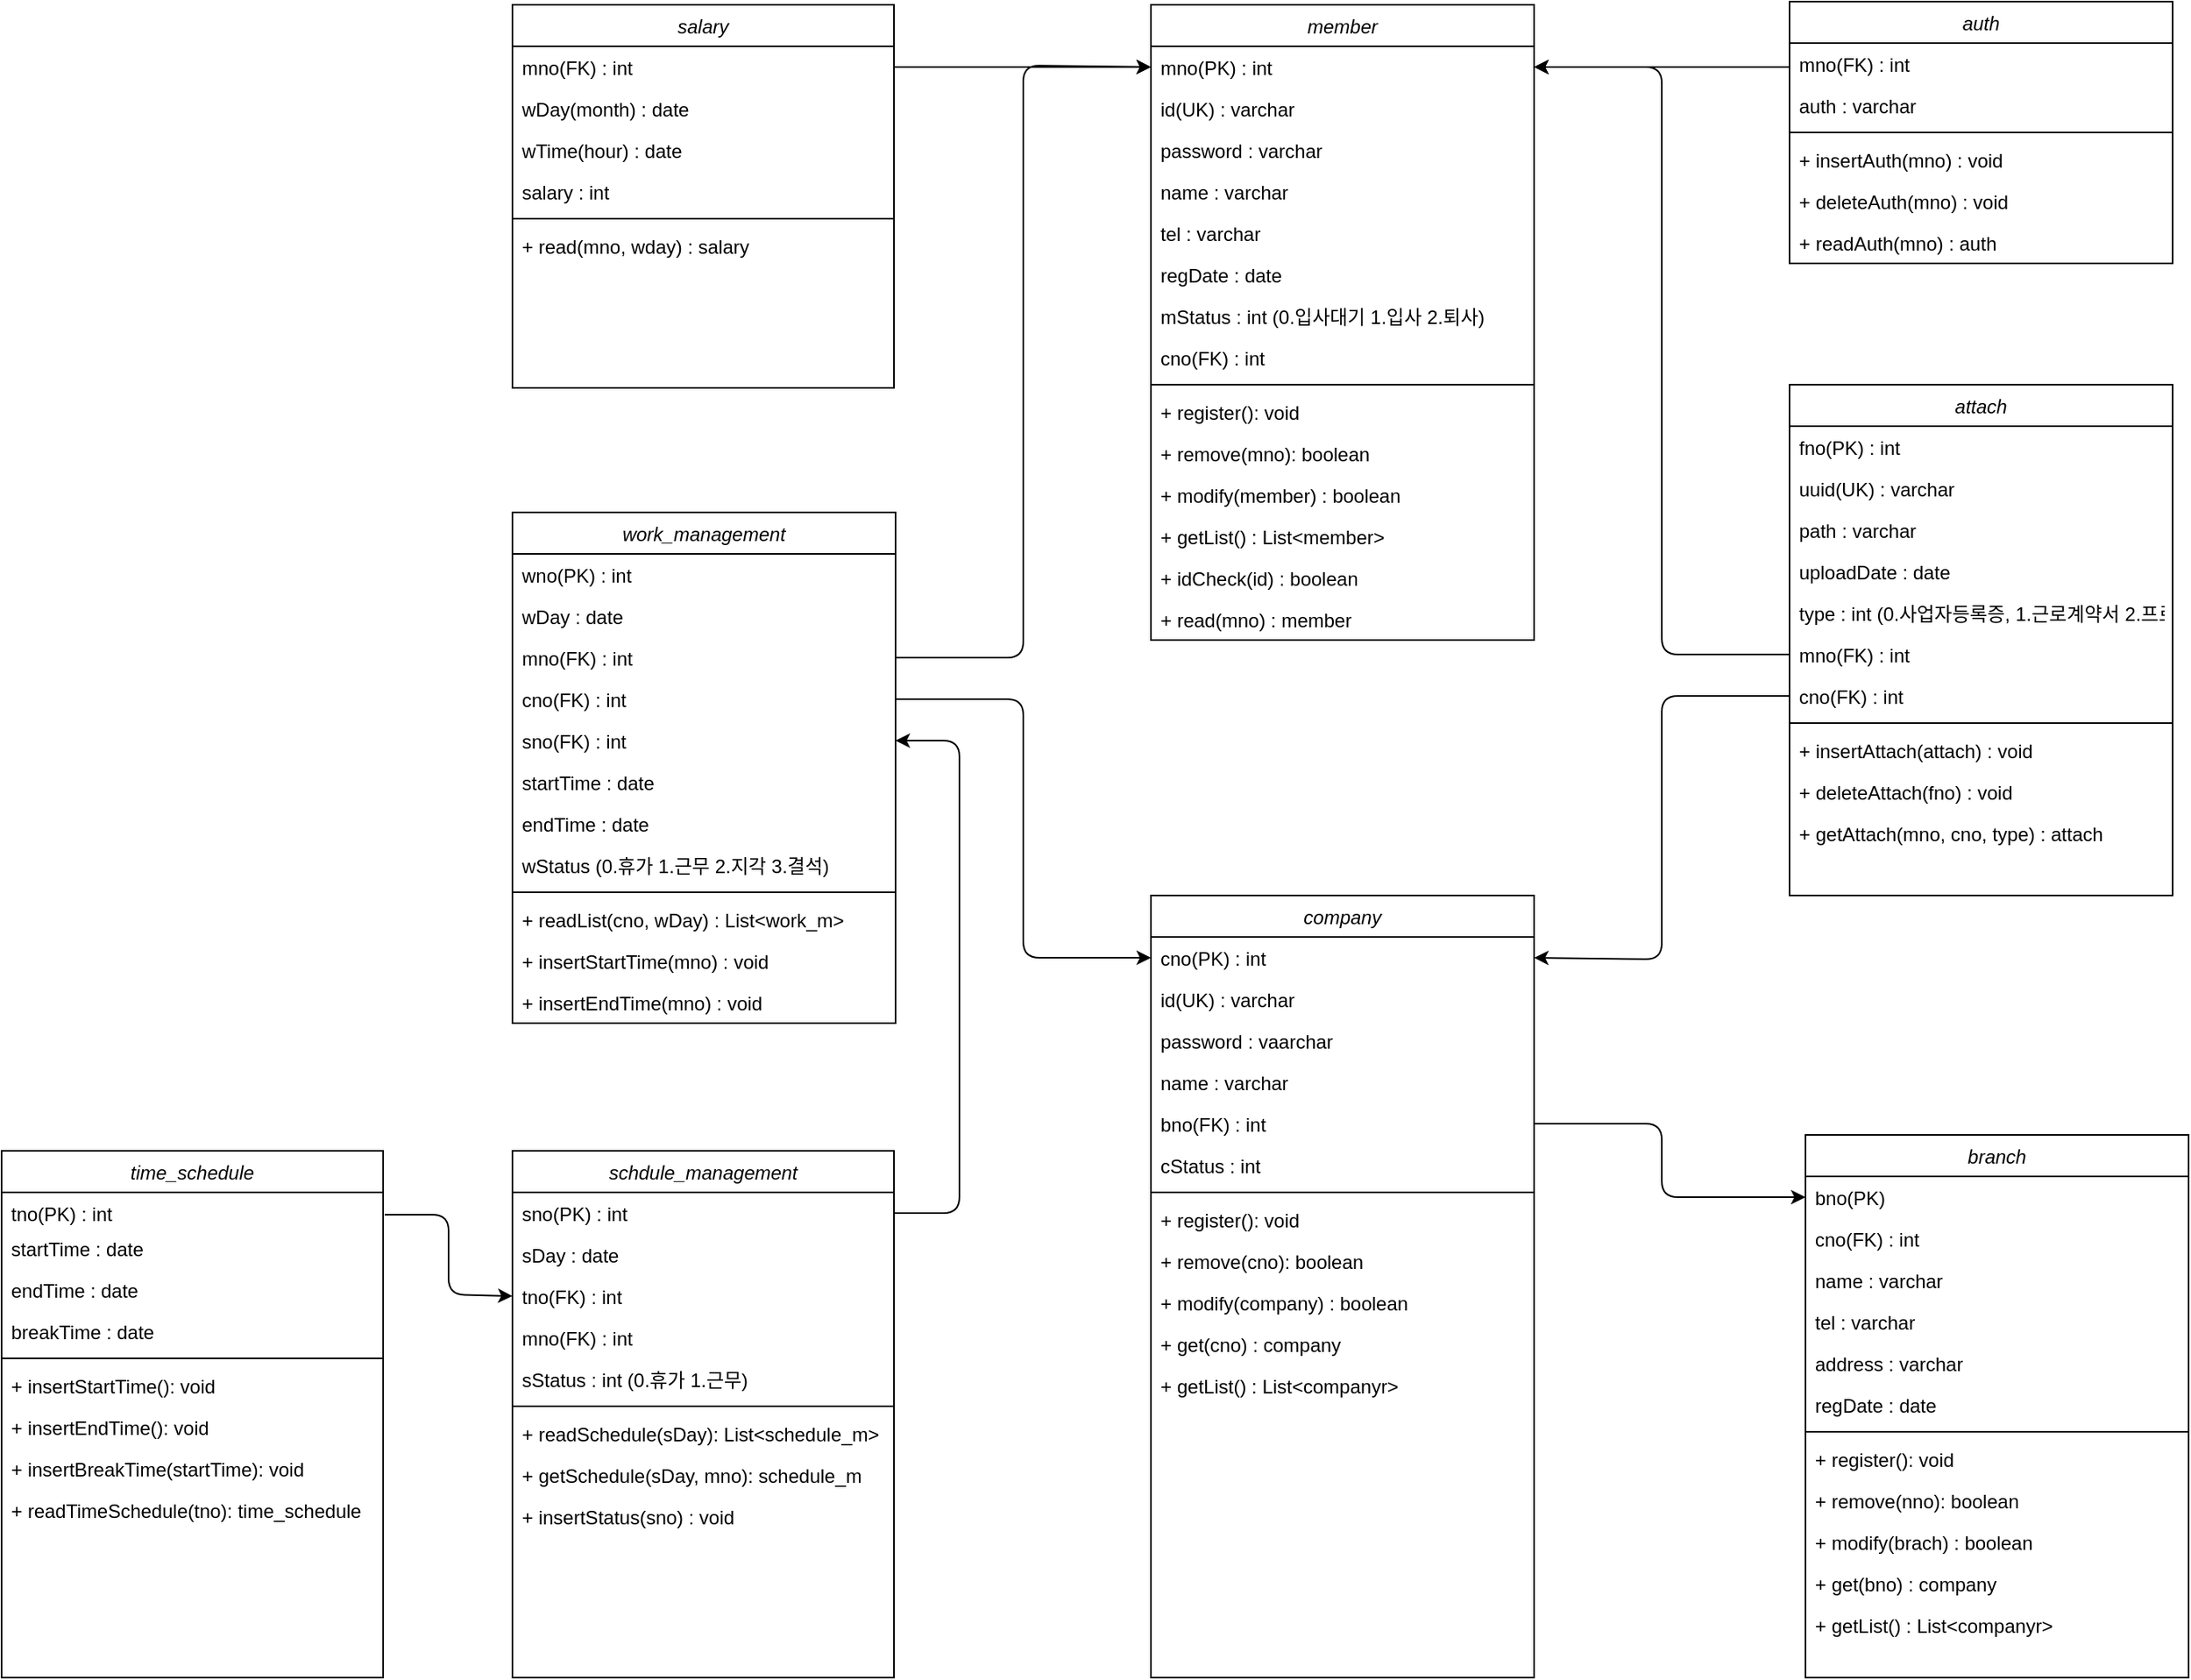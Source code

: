 <mxfile version="14.0.1" type="github">
  <diagram id="C5RBs43oDa-KdzZeNtuy" name="Page-1">
    <mxGraphModel dx="3188" dy="1286" grid="1" gridSize="10" guides="1" tooltips="1" connect="1" arrows="1" fold="1" page="1" pageScale="1" pageWidth="827" pageHeight="1169" math="0" shadow="0">
      <root>
        <mxCell id="WIyWlLk6GJQsqaUBKTNV-0" />
        <mxCell id="WIyWlLk6GJQsqaUBKTNV-1" parent="WIyWlLk6GJQsqaUBKTNV-0" />
        <mxCell id="zkfFHV4jXpPFQw0GAbJ--0" value="member" style="swimlane;fontStyle=2;align=center;verticalAlign=top;childLayout=stackLayout;horizontal=1;startSize=26;horizontalStack=0;resizeParent=1;resizeLast=0;collapsible=1;marginBottom=0;rounded=0;shadow=0;strokeWidth=1;" parent="WIyWlLk6GJQsqaUBKTNV-1" vertex="1">
          <mxGeometry x="200" y="2" width="240" height="398" as="geometry">
            <mxRectangle x="230" y="140" width="160" height="26" as="alternateBounds" />
          </mxGeometry>
        </mxCell>
        <mxCell id="zkfFHV4jXpPFQw0GAbJ--1" value="mno(PK) : int" style="text;align=left;verticalAlign=top;spacingLeft=4;spacingRight=4;overflow=hidden;rotatable=0;points=[[0,0.5],[1,0.5]];portConstraint=eastwest;" parent="zkfFHV4jXpPFQw0GAbJ--0" vertex="1">
          <mxGeometry y="26" width="240" height="26" as="geometry" />
        </mxCell>
        <mxCell id="zkfFHV4jXpPFQw0GAbJ--2" value="id(UK) : varchar" style="text;align=left;verticalAlign=top;spacingLeft=4;spacingRight=4;overflow=hidden;rotatable=0;points=[[0,0.5],[1,0.5]];portConstraint=eastwest;rounded=0;shadow=0;html=0;" parent="zkfFHV4jXpPFQw0GAbJ--0" vertex="1">
          <mxGeometry y="52" width="240" height="26" as="geometry" />
        </mxCell>
        <mxCell id="zkfFHV4jXpPFQw0GAbJ--3" value="password : varchar" style="text;align=left;verticalAlign=top;spacingLeft=4;spacingRight=4;overflow=hidden;rotatable=0;points=[[0,0.5],[1,0.5]];portConstraint=eastwest;rounded=0;shadow=0;html=0;" parent="zkfFHV4jXpPFQw0GAbJ--0" vertex="1">
          <mxGeometry y="78" width="240" height="26" as="geometry" />
        </mxCell>
        <mxCell id="G1WPcgpHf6JRZ7Yt-Vm_-9" value="name : varchar" style="text;align=left;verticalAlign=top;spacingLeft=4;spacingRight=4;overflow=hidden;rotatable=0;points=[[0,0.5],[1,0.5]];portConstraint=eastwest;rounded=0;shadow=0;html=0;" parent="zkfFHV4jXpPFQw0GAbJ--0" vertex="1">
          <mxGeometry y="104" width="240" height="26" as="geometry" />
        </mxCell>
        <mxCell id="G1WPcgpHf6JRZ7Yt-Vm_-3" value="tel : varchar" style="text;align=left;verticalAlign=top;spacingLeft=4;spacingRight=4;overflow=hidden;rotatable=0;points=[[0,0.5],[1,0.5]];portConstraint=eastwest;rounded=0;shadow=0;html=0;" parent="zkfFHV4jXpPFQw0GAbJ--0" vertex="1">
          <mxGeometry y="130" width="240" height="26" as="geometry" />
        </mxCell>
        <mxCell id="G1WPcgpHf6JRZ7Yt-Vm_-4" value="regDate : date" style="text;align=left;verticalAlign=top;spacingLeft=4;spacingRight=4;overflow=hidden;rotatable=0;points=[[0,0.5],[1,0.5]];portConstraint=eastwest;rounded=0;shadow=0;html=0;" parent="zkfFHV4jXpPFQw0GAbJ--0" vertex="1">
          <mxGeometry y="156" width="240" height="26" as="geometry" />
        </mxCell>
        <mxCell id="G1WPcgpHf6JRZ7Yt-Vm_-12" value="mStatus : int (0.입사대기 1.입사 2.퇴사)" style="text;align=left;verticalAlign=top;spacingLeft=4;spacingRight=4;overflow=hidden;rotatable=0;points=[[0,0.5],[1,0.5]];portConstraint=eastwest;rounded=0;shadow=0;html=0;" parent="zkfFHV4jXpPFQw0GAbJ--0" vertex="1">
          <mxGeometry y="182" width="240" height="26" as="geometry" />
        </mxCell>
        <mxCell id="G1WPcgpHf6JRZ7Yt-Vm_-89" value="cno(FK) : int" style="text;align=left;verticalAlign=top;spacingLeft=4;spacingRight=4;overflow=hidden;rotatable=0;points=[[0,0.5],[1,0.5]];portConstraint=eastwest;rounded=0;shadow=0;html=0;" parent="zkfFHV4jXpPFQw0GAbJ--0" vertex="1">
          <mxGeometry y="208" width="240" height="26" as="geometry" />
        </mxCell>
        <mxCell id="G1WPcgpHf6JRZ7Yt-Vm_-146" value="" style="line;strokeWidth=1;fillColor=none;align=left;verticalAlign=middle;spacingTop=-1;spacingLeft=3;spacingRight=3;rotatable=0;labelPosition=right;points=[];portConstraint=eastwest;" parent="zkfFHV4jXpPFQw0GAbJ--0" vertex="1">
          <mxGeometry y="234" width="240" height="8" as="geometry" />
        </mxCell>
        <mxCell id="G1WPcgpHf6JRZ7Yt-Vm_-147" value="+ register(): void" style="text;strokeColor=none;fillColor=none;align=left;verticalAlign=top;spacingLeft=4;spacingRight=4;overflow=hidden;rotatable=0;points=[[0,0.5],[1,0.5]];portConstraint=eastwest;" parent="zkfFHV4jXpPFQw0GAbJ--0" vertex="1">
          <mxGeometry y="242" width="240" height="26" as="geometry" />
        </mxCell>
        <mxCell id="G1WPcgpHf6JRZ7Yt-Vm_-148" value="+ remove(mno): boolean" style="text;strokeColor=none;fillColor=none;align=left;verticalAlign=top;spacingLeft=4;spacingRight=4;overflow=hidden;rotatable=0;points=[[0,0.5],[1,0.5]];portConstraint=eastwest;" parent="zkfFHV4jXpPFQw0GAbJ--0" vertex="1">
          <mxGeometry y="268" width="240" height="26" as="geometry" />
        </mxCell>
        <mxCell id="G1WPcgpHf6JRZ7Yt-Vm_-149" value="+ modify(member) : boolean" style="text;strokeColor=none;fillColor=none;align=left;verticalAlign=top;spacingLeft=4;spacingRight=4;overflow=hidden;rotatable=0;points=[[0,0.5],[1,0.5]];portConstraint=eastwest;" parent="zkfFHV4jXpPFQw0GAbJ--0" vertex="1">
          <mxGeometry y="294" width="240" height="26" as="geometry" />
        </mxCell>
        <mxCell id="G1WPcgpHf6JRZ7Yt-Vm_-151" value="+ getList() : List&lt;member&gt;" style="text;strokeColor=none;fillColor=none;align=left;verticalAlign=top;spacingLeft=4;spacingRight=4;overflow=hidden;rotatable=0;points=[[0,0.5],[1,0.5]];portConstraint=eastwest;" parent="zkfFHV4jXpPFQw0GAbJ--0" vertex="1">
          <mxGeometry y="320" width="240" height="26" as="geometry" />
        </mxCell>
        <mxCell id="G1WPcgpHf6JRZ7Yt-Vm_-152" value="+ idCheck(id) : boolean" style="text;strokeColor=none;fillColor=none;align=left;verticalAlign=top;spacingLeft=4;spacingRight=4;overflow=hidden;rotatable=0;points=[[0,0.5],[1,0.5]];portConstraint=eastwest;" parent="zkfFHV4jXpPFQw0GAbJ--0" vertex="1">
          <mxGeometry y="346" width="240" height="26" as="geometry" />
        </mxCell>
        <mxCell id="G1WPcgpHf6JRZ7Yt-Vm_-153" value="+ read(mno) : member" style="text;strokeColor=none;fillColor=none;align=left;verticalAlign=top;spacingLeft=4;spacingRight=4;overflow=hidden;rotatable=0;points=[[0,0.5],[1,0.5]];portConstraint=eastwest;" parent="zkfFHV4jXpPFQw0GAbJ--0" vertex="1">
          <mxGeometry y="372" width="240" height="26" as="geometry" />
        </mxCell>
        <mxCell id="G1WPcgpHf6JRZ7Yt-Vm_-15" value="auth" style="swimlane;fontStyle=2;align=center;verticalAlign=top;childLayout=stackLayout;horizontal=1;startSize=26;horizontalStack=0;resizeParent=1;resizeLast=0;collapsible=1;marginBottom=0;rounded=0;shadow=0;strokeWidth=1;" parent="WIyWlLk6GJQsqaUBKTNV-1" vertex="1">
          <mxGeometry x="600" width="240" height="164" as="geometry">
            <mxRectangle x="230" y="140" width="160" height="26" as="alternateBounds" />
          </mxGeometry>
        </mxCell>
        <mxCell id="G1WPcgpHf6JRZ7Yt-Vm_-16" value="mno(FK) : int" style="text;align=left;verticalAlign=top;spacingLeft=4;spacingRight=4;overflow=hidden;rotatable=0;points=[[0,0.5],[1,0.5]];portConstraint=eastwest;" parent="G1WPcgpHf6JRZ7Yt-Vm_-15" vertex="1">
          <mxGeometry y="26" width="240" height="26" as="geometry" />
        </mxCell>
        <mxCell id="G1WPcgpHf6JRZ7Yt-Vm_-17" value="auth : varchar" style="text;align=left;verticalAlign=top;spacingLeft=4;spacingRight=4;overflow=hidden;rotatable=0;points=[[0,0.5],[1,0.5]];portConstraint=eastwest;rounded=0;shadow=0;html=0;" parent="G1WPcgpHf6JRZ7Yt-Vm_-15" vertex="1">
          <mxGeometry y="52" width="240" height="26" as="geometry" />
        </mxCell>
        <mxCell id="G1WPcgpHf6JRZ7Yt-Vm_-156" value="" style="line;strokeWidth=1;fillColor=none;align=left;verticalAlign=middle;spacingTop=-1;spacingLeft=3;spacingRight=3;rotatable=0;labelPosition=right;points=[];portConstraint=eastwest;" parent="G1WPcgpHf6JRZ7Yt-Vm_-15" vertex="1">
          <mxGeometry y="78" width="240" height="8" as="geometry" />
        </mxCell>
        <mxCell id="G1WPcgpHf6JRZ7Yt-Vm_-157" value="+ insertAuth(mno) : void" style="text;strokeColor=none;fillColor=none;align=left;verticalAlign=top;spacingLeft=4;spacingRight=4;overflow=hidden;rotatable=0;points=[[0,0.5],[1,0.5]];portConstraint=eastwest;" parent="G1WPcgpHf6JRZ7Yt-Vm_-15" vertex="1">
          <mxGeometry y="86" width="240" height="26" as="geometry" />
        </mxCell>
        <mxCell id="G1WPcgpHf6JRZ7Yt-Vm_-158" value="+ deleteAuth(mno) : void" style="text;strokeColor=none;fillColor=none;align=left;verticalAlign=top;spacingLeft=4;spacingRight=4;overflow=hidden;rotatable=0;points=[[0,0.5],[1,0.5]];portConstraint=eastwest;" parent="G1WPcgpHf6JRZ7Yt-Vm_-15" vertex="1">
          <mxGeometry y="112" width="240" height="26" as="geometry" />
        </mxCell>
        <mxCell id="G1WPcgpHf6JRZ7Yt-Vm_-161" value="+ readAuth(mno) : auth" style="text;strokeColor=none;fillColor=none;align=left;verticalAlign=top;spacingLeft=4;spacingRight=4;overflow=hidden;rotatable=0;points=[[0,0.5],[1,0.5]];portConstraint=eastwest;" parent="G1WPcgpHf6JRZ7Yt-Vm_-15" vertex="1">
          <mxGeometry y="138" width="240" height="26" as="geometry" />
        </mxCell>
        <mxCell id="G1WPcgpHf6JRZ7Yt-Vm_-24" value="attach" style="swimlane;fontStyle=2;align=center;verticalAlign=top;childLayout=stackLayout;horizontal=1;startSize=26;horizontalStack=0;resizeParent=1;resizeLast=0;collapsible=1;marginBottom=0;rounded=0;shadow=0;strokeWidth=1;" parent="WIyWlLk6GJQsqaUBKTNV-1" vertex="1">
          <mxGeometry x="600" y="240" width="240" height="320" as="geometry">
            <mxRectangle x="600" y="120" width="160" height="26" as="alternateBounds" />
          </mxGeometry>
        </mxCell>
        <mxCell id="G1WPcgpHf6JRZ7Yt-Vm_-25" value="fno(PK) : int" style="text;align=left;verticalAlign=top;spacingLeft=4;spacingRight=4;overflow=hidden;rotatable=0;points=[[0,0.5],[1,0.5]];portConstraint=eastwest;" parent="G1WPcgpHf6JRZ7Yt-Vm_-24" vertex="1">
          <mxGeometry y="26" width="240" height="26" as="geometry" />
        </mxCell>
        <mxCell id="G1WPcgpHf6JRZ7Yt-Vm_-26" value="uuid(UK) : varchar" style="text;align=left;verticalAlign=top;spacingLeft=4;spacingRight=4;overflow=hidden;rotatable=0;points=[[0,0.5],[1,0.5]];portConstraint=eastwest;rounded=0;shadow=0;html=0;" parent="G1WPcgpHf6JRZ7Yt-Vm_-24" vertex="1">
          <mxGeometry y="52" width="240" height="26" as="geometry" />
        </mxCell>
        <mxCell id="G1WPcgpHf6JRZ7Yt-Vm_-27" value="path : varchar" style="text;align=left;verticalAlign=top;spacingLeft=4;spacingRight=4;overflow=hidden;rotatable=0;points=[[0,0.5],[1,0.5]];portConstraint=eastwest;rounded=0;shadow=0;html=0;" parent="G1WPcgpHf6JRZ7Yt-Vm_-24" vertex="1">
          <mxGeometry y="78" width="240" height="26" as="geometry" />
        </mxCell>
        <mxCell id="G1WPcgpHf6JRZ7Yt-Vm_-28" value="uploadDate : date" style="text;align=left;verticalAlign=top;spacingLeft=4;spacingRight=4;overflow=hidden;rotatable=0;points=[[0,0.5],[1,0.5]];portConstraint=eastwest;rounded=0;shadow=0;html=0;" parent="G1WPcgpHf6JRZ7Yt-Vm_-24" vertex="1">
          <mxGeometry y="104" width="240" height="26" as="geometry" />
        </mxCell>
        <mxCell id="G1WPcgpHf6JRZ7Yt-Vm_-79" value="type : int (0.사업자등록증, 1.근로계약서 2.프로필사진)" style="text;align=left;verticalAlign=top;spacingLeft=4;spacingRight=4;overflow=hidden;rotatable=0;points=[[0,0.5],[1,0.5]];portConstraint=eastwest;rounded=0;shadow=0;html=0;" parent="G1WPcgpHf6JRZ7Yt-Vm_-24" vertex="1">
          <mxGeometry y="130" width="240" height="26" as="geometry" />
        </mxCell>
        <mxCell id="G1WPcgpHf6JRZ7Yt-Vm_-29" value="mno(FK) : int" style="text;align=left;verticalAlign=top;spacingLeft=4;spacingRight=4;overflow=hidden;rotatable=0;points=[[0,0.5],[1,0.5]];portConstraint=eastwest;rounded=0;shadow=0;html=0;" parent="G1WPcgpHf6JRZ7Yt-Vm_-24" vertex="1">
          <mxGeometry y="156" width="240" height="26" as="geometry" />
        </mxCell>
        <mxCell id="G1WPcgpHf6JRZ7Yt-Vm_-106" value="cno(FK) : int" style="text;align=left;verticalAlign=top;spacingLeft=4;spacingRight=4;overflow=hidden;rotatable=0;points=[[0,0.5],[1,0.5]];portConstraint=eastwest;rounded=0;shadow=0;html=0;" parent="G1WPcgpHf6JRZ7Yt-Vm_-24" vertex="1">
          <mxGeometry y="182" width="240" height="26" as="geometry" />
        </mxCell>
        <mxCell id="G1WPcgpHf6JRZ7Yt-Vm_-163" value="" style="line;strokeWidth=1;fillColor=none;align=left;verticalAlign=middle;spacingTop=-1;spacingLeft=3;spacingRight=3;rotatable=0;labelPosition=right;points=[];portConstraint=eastwest;" parent="G1WPcgpHf6JRZ7Yt-Vm_-24" vertex="1">
          <mxGeometry y="208" width="240" height="8" as="geometry" />
        </mxCell>
        <mxCell id="G1WPcgpHf6JRZ7Yt-Vm_-165" value="+ insertAttach(attach) : void" style="text;strokeColor=none;fillColor=none;align=left;verticalAlign=top;spacingLeft=4;spacingRight=4;overflow=hidden;rotatable=0;points=[[0,0.5],[1,0.5]];portConstraint=eastwest;" parent="G1WPcgpHf6JRZ7Yt-Vm_-24" vertex="1">
          <mxGeometry y="216" width="240" height="26" as="geometry" />
        </mxCell>
        <mxCell id="G1WPcgpHf6JRZ7Yt-Vm_-166" value="+ deleteAttach(fno) : void" style="text;strokeColor=none;fillColor=none;align=left;verticalAlign=top;spacingLeft=4;spacingRight=4;overflow=hidden;rotatable=0;points=[[0,0.5],[1,0.5]];portConstraint=eastwest;" parent="G1WPcgpHf6JRZ7Yt-Vm_-24" vertex="1">
          <mxGeometry y="242" width="240" height="26" as="geometry" />
        </mxCell>
        <mxCell id="G1WPcgpHf6JRZ7Yt-Vm_-167" value="+ getAttach(mno, cno, type) : attach&#xa;" style="text;strokeColor=none;fillColor=none;align=left;verticalAlign=top;spacingLeft=4;spacingRight=4;overflow=hidden;rotatable=0;points=[[0,0.5],[1,0.5]];portConstraint=eastwest;" parent="G1WPcgpHf6JRZ7Yt-Vm_-24" vertex="1">
          <mxGeometry y="268" width="240" height="26" as="geometry" />
        </mxCell>
        <mxCell id="G1WPcgpHf6JRZ7Yt-Vm_-32" value="work_management" style="swimlane;fontStyle=2;align=center;verticalAlign=top;childLayout=stackLayout;horizontal=1;startSize=26;horizontalStack=0;resizeParent=1;resizeLast=0;collapsible=1;marginBottom=0;rounded=0;shadow=0;strokeWidth=1;" parent="WIyWlLk6GJQsqaUBKTNV-1" vertex="1">
          <mxGeometry x="-200" y="320" width="240" height="320" as="geometry">
            <mxRectangle x="230" y="140" width="160" height="26" as="alternateBounds" />
          </mxGeometry>
        </mxCell>
        <mxCell id="G1WPcgpHf6JRZ7Yt-Vm_-41" value="wno(PK) : int" style="text;align=left;verticalAlign=top;spacingLeft=4;spacingRight=4;overflow=hidden;rotatable=0;points=[[0,0.5],[1,0.5]];portConstraint=eastwest;" parent="G1WPcgpHf6JRZ7Yt-Vm_-32" vertex="1">
          <mxGeometry y="26" width="240" height="26" as="geometry" />
        </mxCell>
        <mxCell id="G1WPcgpHf6JRZ7Yt-Vm_-34" value="wDay : date" style="text;align=left;verticalAlign=top;spacingLeft=4;spacingRight=4;overflow=hidden;rotatable=0;points=[[0,0.5],[1,0.5]];portConstraint=eastwest;rounded=0;shadow=0;html=0;" parent="G1WPcgpHf6JRZ7Yt-Vm_-32" vertex="1">
          <mxGeometry y="52" width="240" height="26" as="geometry" />
        </mxCell>
        <mxCell id="G1WPcgpHf6JRZ7Yt-Vm_-33" value="mno(FK) : int" style="text;align=left;verticalAlign=top;spacingLeft=4;spacingRight=4;overflow=hidden;rotatable=0;points=[[0,0.5],[1,0.5]];portConstraint=eastwest;" parent="G1WPcgpHf6JRZ7Yt-Vm_-32" vertex="1">
          <mxGeometry y="78" width="240" height="26" as="geometry" />
        </mxCell>
        <mxCell id="G1WPcgpHf6JRZ7Yt-Vm_-107" value="cno(FK) : int" style="text;align=left;verticalAlign=top;spacingLeft=4;spacingRight=4;overflow=hidden;rotatable=0;points=[[0,0.5],[1,0.5]];portConstraint=eastwest;rounded=0;shadow=0;html=0;" parent="G1WPcgpHf6JRZ7Yt-Vm_-32" vertex="1">
          <mxGeometry y="104" width="240" height="26" as="geometry" />
        </mxCell>
        <mxCell id="G1WPcgpHf6JRZ7Yt-Vm_-68" value="sno(FK) : int" style="text;align=left;verticalAlign=top;spacingLeft=4;spacingRight=4;overflow=hidden;rotatable=0;points=[[0,0.5],[1,0.5]];portConstraint=eastwest;rounded=0;shadow=0;html=0;" parent="G1WPcgpHf6JRZ7Yt-Vm_-32" vertex="1">
          <mxGeometry y="130" width="240" height="26" as="geometry" />
        </mxCell>
        <mxCell id="G1WPcgpHf6JRZ7Yt-Vm_-35" value="startTime : date" style="text;align=left;verticalAlign=top;spacingLeft=4;spacingRight=4;overflow=hidden;rotatable=0;points=[[0,0.5],[1,0.5]];portConstraint=eastwest;rounded=0;shadow=0;html=0;" parent="G1WPcgpHf6JRZ7Yt-Vm_-32" vertex="1">
          <mxGeometry y="156" width="240" height="26" as="geometry" />
        </mxCell>
        <mxCell id="G1WPcgpHf6JRZ7Yt-Vm_-36" value="endTime : date" style="text;align=left;verticalAlign=top;spacingLeft=4;spacingRight=4;overflow=hidden;rotatable=0;points=[[0,0.5],[1,0.5]];portConstraint=eastwest;rounded=0;shadow=0;html=0;" parent="G1WPcgpHf6JRZ7Yt-Vm_-32" vertex="1">
          <mxGeometry y="182" width="240" height="26" as="geometry" />
        </mxCell>
        <mxCell id="G1WPcgpHf6JRZ7Yt-Vm_-37" value="wStatus (0.휴가 1.근무 2.지각 3.결석)" style="text;align=left;verticalAlign=top;spacingLeft=4;spacingRight=4;overflow=hidden;rotatable=0;points=[[0,0.5],[1,0.5]];portConstraint=eastwest;rounded=0;shadow=0;html=0;" parent="G1WPcgpHf6JRZ7Yt-Vm_-32" vertex="1">
          <mxGeometry y="208" width="240" height="26" as="geometry" />
        </mxCell>
        <mxCell id="G1WPcgpHf6JRZ7Yt-Vm_-175" value="" style="line;strokeWidth=1;fillColor=none;align=left;verticalAlign=middle;spacingTop=-1;spacingLeft=3;spacingRight=3;rotatable=0;labelPosition=right;points=[];portConstraint=eastwest;" parent="G1WPcgpHf6JRZ7Yt-Vm_-32" vertex="1">
          <mxGeometry y="234" width="240" height="8" as="geometry" />
        </mxCell>
        <mxCell id="G1WPcgpHf6JRZ7Yt-Vm_-195" value="+ readList(cno, wDay) : List&lt;work_m&gt;" style="text;strokeColor=none;fillColor=none;align=left;verticalAlign=top;spacingLeft=4;spacingRight=4;overflow=hidden;rotatable=0;points=[[0,0.5],[1,0.5]];portConstraint=eastwest;" parent="G1WPcgpHf6JRZ7Yt-Vm_-32" vertex="1">
          <mxGeometry y="242" width="240" height="26" as="geometry" />
        </mxCell>
        <mxCell id="G1WPcgpHf6JRZ7Yt-Vm_-196" value="+ insertStartTime(mno) : void" style="text;strokeColor=none;fillColor=none;align=left;verticalAlign=top;spacingLeft=4;spacingRight=4;overflow=hidden;rotatable=0;points=[[0,0.5],[1,0.5]];portConstraint=eastwest;" parent="G1WPcgpHf6JRZ7Yt-Vm_-32" vertex="1">
          <mxGeometry y="268" width="240" height="26" as="geometry" />
        </mxCell>
        <mxCell id="G1WPcgpHf6JRZ7Yt-Vm_-197" value="+ insertEndTime(mno) : void" style="text;strokeColor=none;fillColor=none;align=left;verticalAlign=top;spacingLeft=4;spacingRight=4;overflow=hidden;rotatable=0;points=[[0,0.5],[1,0.5]];portConstraint=eastwest;" parent="G1WPcgpHf6JRZ7Yt-Vm_-32" vertex="1">
          <mxGeometry y="294" width="240" height="26" as="geometry" />
        </mxCell>
        <mxCell id="G1WPcgpHf6JRZ7Yt-Vm_-42" value="schdule_management" style="swimlane;fontStyle=2;align=center;verticalAlign=top;childLayout=stackLayout;horizontal=1;startSize=26;horizontalStack=0;resizeParent=1;resizeLast=0;collapsible=1;marginBottom=0;rounded=0;shadow=0;strokeWidth=1;" parent="WIyWlLk6GJQsqaUBKTNV-1" vertex="1">
          <mxGeometry x="-200" y="720" width="239" height="330" as="geometry">
            <mxRectangle x="230" y="140" width="160" height="26" as="alternateBounds" />
          </mxGeometry>
        </mxCell>
        <mxCell id="G1WPcgpHf6JRZ7Yt-Vm_-43" value="sno(PK) : int" style="text;align=left;verticalAlign=top;spacingLeft=4;spacingRight=4;overflow=hidden;rotatable=0;points=[[0,0.5],[1,0.5]];portConstraint=eastwest;" parent="G1WPcgpHf6JRZ7Yt-Vm_-42" vertex="1">
          <mxGeometry y="26" width="239" height="26" as="geometry" />
        </mxCell>
        <mxCell id="G1WPcgpHf6JRZ7Yt-Vm_-44" value="sDay : date" style="text;align=left;verticalAlign=top;spacingLeft=4;spacingRight=4;overflow=hidden;rotatable=0;points=[[0,0.5],[1,0.5]];portConstraint=eastwest;rounded=0;shadow=0;html=0;" parent="G1WPcgpHf6JRZ7Yt-Vm_-42" vertex="1">
          <mxGeometry y="52" width="239" height="26" as="geometry" />
        </mxCell>
        <mxCell id="G1WPcgpHf6JRZ7Yt-Vm_-45" value="tno(FK) : int" style="text;align=left;verticalAlign=top;spacingLeft=4;spacingRight=4;overflow=hidden;rotatable=0;points=[[0,0.5],[1,0.5]];portConstraint=eastwest;rounded=0;shadow=0;html=0;" parent="G1WPcgpHf6JRZ7Yt-Vm_-42" vertex="1">
          <mxGeometry y="78" width="239" height="26" as="geometry" />
        </mxCell>
        <mxCell id="G1WPcgpHf6JRZ7Yt-Vm_-191" value="mno(FK) : int" style="text;align=left;verticalAlign=top;spacingLeft=4;spacingRight=4;overflow=hidden;rotatable=0;points=[[0,0.5],[1,0.5]];portConstraint=eastwest;rounded=0;shadow=0;html=0;" parent="G1WPcgpHf6JRZ7Yt-Vm_-42" vertex="1">
          <mxGeometry y="104" width="239" height="26" as="geometry" />
        </mxCell>
        <mxCell id="G1WPcgpHf6JRZ7Yt-Vm_-46" value="sStatus : int (0.휴가 1.근무)" style="text;align=left;verticalAlign=top;spacingLeft=4;spacingRight=4;overflow=hidden;rotatable=0;points=[[0,0.5],[1,0.5]];portConstraint=eastwest;rounded=0;shadow=0;html=0;" parent="G1WPcgpHf6JRZ7Yt-Vm_-42" vertex="1">
          <mxGeometry y="130" width="239" height="26" as="geometry" />
        </mxCell>
        <mxCell id="G1WPcgpHf6JRZ7Yt-Vm_-177" value="" style="line;strokeWidth=1;fillColor=none;align=left;verticalAlign=middle;spacingTop=-1;spacingLeft=3;spacingRight=3;rotatable=0;labelPosition=right;points=[];portConstraint=eastwest;" parent="G1WPcgpHf6JRZ7Yt-Vm_-42" vertex="1">
          <mxGeometry y="156" width="239" height="8" as="geometry" />
        </mxCell>
        <mxCell id="G1WPcgpHf6JRZ7Yt-Vm_-192" value="+ readSchedule(sDay): List&lt;schedule_m&gt;" style="text;strokeColor=none;fillColor=none;align=left;verticalAlign=top;spacingLeft=4;spacingRight=4;overflow=hidden;rotatable=0;points=[[0,0.5],[1,0.5]];portConstraint=eastwest;" parent="G1WPcgpHf6JRZ7Yt-Vm_-42" vertex="1">
          <mxGeometry y="164" width="239" height="26" as="geometry" />
        </mxCell>
        <mxCell id="G1WPcgpHf6JRZ7Yt-Vm_-194" value="+ getSchedule(sDay, mno): schedule_m" style="text;strokeColor=none;fillColor=none;align=left;verticalAlign=top;spacingLeft=4;spacingRight=4;overflow=hidden;rotatable=0;points=[[0,0.5],[1,0.5]];portConstraint=eastwest;" parent="G1WPcgpHf6JRZ7Yt-Vm_-42" vertex="1">
          <mxGeometry y="190" width="239" height="26" as="geometry" />
        </mxCell>
        <mxCell id="G1WPcgpHf6JRZ7Yt-Vm_-193" value="+ insertStatus(sno) : void" style="text;strokeColor=none;fillColor=none;align=left;verticalAlign=top;spacingLeft=4;spacingRight=4;overflow=hidden;rotatable=0;points=[[0,0.5],[1,0.5]];portConstraint=eastwest;" parent="G1WPcgpHf6JRZ7Yt-Vm_-42" vertex="1">
          <mxGeometry y="216" width="239" height="26" as="geometry" />
        </mxCell>
        <mxCell id="G1WPcgpHf6JRZ7Yt-Vm_-50" value="time_schedule" style="swimlane;fontStyle=2;align=center;verticalAlign=top;childLayout=stackLayout;horizontal=1;startSize=26;horizontalStack=0;resizeParent=1;resizeLast=0;collapsible=1;marginBottom=0;rounded=0;shadow=0;strokeWidth=1;" parent="WIyWlLk6GJQsqaUBKTNV-1" vertex="1">
          <mxGeometry x="-520" y="720" width="239" height="330" as="geometry">
            <mxRectangle x="230" y="140" width="160" height="26" as="alternateBounds" />
          </mxGeometry>
        </mxCell>
        <mxCell id="G1WPcgpHf6JRZ7Yt-Vm_-51" value="tno(PK) : int" style="text;align=left;verticalAlign=top;spacingLeft=4;spacingRight=4;overflow=hidden;rotatable=0;points=[[0,0.5],[1,0.5]];portConstraint=eastwest;" parent="G1WPcgpHf6JRZ7Yt-Vm_-50" vertex="1">
          <mxGeometry y="26" width="239" height="22" as="geometry" />
        </mxCell>
        <mxCell id="G1WPcgpHf6JRZ7Yt-Vm_-52" value="startTime : date" style="text;align=left;verticalAlign=top;spacingLeft=4;spacingRight=4;overflow=hidden;rotatable=0;points=[[0,0.5],[1,0.5]];portConstraint=eastwest;rounded=0;shadow=0;html=0;" parent="G1WPcgpHf6JRZ7Yt-Vm_-50" vertex="1">
          <mxGeometry y="48" width="239" height="26" as="geometry" />
        </mxCell>
        <mxCell id="G1WPcgpHf6JRZ7Yt-Vm_-53" value="endTime : date" style="text;align=left;verticalAlign=top;spacingLeft=4;spacingRight=4;overflow=hidden;rotatable=0;points=[[0,0.5],[1,0.5]];portConstraint=eastwest;rounded=0;shadow=0;html=0;" parent="G1WPcgpHf6JRZ7Yt-Vm_-50" vertex="1">
          <mxGeometry y="74" width="239" height="26" as="geometry" />
        </mxCell>
        <mxCell id="G1WPcgpHf6JRZ7Yt-Vm_-55" value="breakTime : date" style="text;align=left;verticalAlign=top;spacingLeft=4;spacingRight=4;overflow=hidden;rotatable=0;points=[[0,0.5],[1,0.5]];portConstraint=eastwest;rounded=0;shadow=0;html=0;" parent="G1WPcgpHf6JRZ7Yt-Vm_-50" vertex="1">
          <mxGeometry y="100" width="239" height="26" as="geometry" />
        </mxCell>
        <mxCell id="G1WPcgpHf6JRZ7Yt-Vm_-176" value="" style="line;strokeWidth=1;fillColor=none;align=left;verticalAlign=middle;spacingTop=-1;spacingLeft=3;spacingRight=3;rotatable=0;labelPosition=right;points=[];portConstraint=eastwest;" parent="G1WPcgpHf6JRZ7Yt-Vm_-50" vertex="1">
          <mxGeometry y="126" width="239" height="8" as="geometry" />
        </mxCell>
        <mxCell id="G1WPcgpHf6JRZ7Yt-Vm_-184" value="+ insertStartTime(): void" style="text;strokeColor=none;fillColor=none;align=left;verticalAlign=top;spacingLeft=4;spacingRight=4;overflow=hidden;rotatable=0;points=[[0,0.5],[1,0.5]];portConstraint=eastwest;" parent="G1WPcgpHf6JRZ7Yt-Vm_-50" vertex="1">
          <mxGeometry y="134" width="239" height="26" as="geometry" />
        </mxCell>
        <mxCell id="G1WPcgpHf6JRZ7Yt-Vm_-185" value="+ insertEndTime(): void" style="text;strokeColor=none;fillColor=none;align=left;verticalAlign=top;spacingLeft=4;spacingRight=4;overflow=hidden;rotatable=0;points=[[0,0.5],[1,0.5]];portConstraint=eastwest;" parent="G1WPcgpHf6JRZ7Yt-Vm_-50" vertex="1">
          <mxGeometry y="160" width="239" height="26" as="geometry" />
        </mxCell>
        <mxCell id="G1WPcgpHf6JRZ7Yt-Vm_-186" value="+ insertBreakTime(startTime): void" style="text;strokeColor=none;fillColor=none;align=left;verticalAlign=top;spacingLeft=4;spacingRight=4;overflow=hidden;rotatable=0;points=[[0,0.5],[1,0.5]];portConstraint=eastwest;" parent="G1WPcgpHf6JRZ7Yt-Vm_-50" vertex="1">
          <mxGeometry y="186" width="239" height="26" as="geometry" />
        </mxCell>
        <mxCell id="G1WPcgpHf6JRZ7Yt-Vm_-187" value="+ readTimeSchedule(tno): time_schedule" style="text;strokeColor=none;fillColor=none;align=left;verticalAlign=top;spacingLeft=4;spacingRight=4;overflow=hidden;rotatable=0;points=[[0,0.5],[1,0.5]];portConstraint=eastwest;" parent="G1WPcgpHf6JRZ7Yt-Vm_-50" vertex="1">
          <mxGeometry y="212" width="239" height="26" as="geometry" />
        </mxCell>
        <mxCell id="G1WPcgpHf6JRZ7Yt-Vm_-58" value="salary" style="swimlane;fontStyle=2;align=center;verticalAlign=top;childLayout=stackLayout;horizontal=1;startSize=26;horizontalStack=0;resizeParent=1;resizeLast=0;collapsible=1;marginBottom=0;rounded=0;shadow=0;strokeWidth=1;" parent="WIyWlLk6GJQsqaUBKTNV-1" vertex="1">
          <mxGeometry x="-200" y="2" width="239" height="240" as="geometry">
            <mxRectangle x="230" y="140" width="160" height="26" as="alternateBounds" />
          </mxGeometry>
        </mxCell>
        <mxCell id="G1WPcgpHf6JRZ7Yt-Vm_-59" value="mno(FK) : int" style="text;align=left;verticalAlign=top;spacingLeft=4;spacingRight=4;overflow=hidden;rotatable=0;points=[[0,0.5],[1,0.5]];portConstraint=eastwest;" parent="G1WPcgpHf6JRZ7Yt-Vm_-58" vertex="1">
          <mxGeometry y="26" width="239" height="26" as="geometry" />
        </mxCell>
        <mxCell id="G1WPcgpHf6JRZ7Yt-Vm_-60" value="wDay(month) : date" style="text;align=left;verticalAlign=top;spacingLeft=4;spacingRight=4;overflow=hidden;rotatable=0;points=[[0,0.5],[1,0.5]];portConstraint=eastwest;rounded=0;shadow=0;html=0;" parent="G1WPcgpHf6JRZ7Yt-Vm_-58" vertex="1">
          <mxGeometry y="52" width="239" height="26" as="geometry" />
        </mxCell>
        <mxCell id="G1WPcgpHf6JRZ7Yt-Vm_-190" value="wTime(hour) : date" style="text;align=left;verticalAlign=top;spacingLeft=4;spacingRight=4;overflow=hidden;rotatable=0;points=[[0,0.5],[1,0.5]];portConstraint=eastwest;rounded=0;shadow=0;html=0;" parent="G1WPcgpHf6JRZ7Yt-Vm_-58" vertex="1">
          <mxGeometry y="78" width="239" height="26" as="geometry" />
        </mxCell>
        <mxCell id="G1WPcgpHf6JRZ7Yt-Vm_-61" value="salary : int" style="text;align=left;verticalAlign=top;spacingLeft=4;spacingRight=4;overflow=hidden;rotatable=0;points=[[0,0.5],[1,0.5]];portConstraint=eastwest;rounded=0;shadow=0;html=0;" parent="G1WPcgpHf6JRZ7Yt-Vm_-58" vertex="1">
          <mxGeometry y="104" width="239" height="26" as="geometry" />
        </mxCell>
        <mxCell id="G1WPcgpHf6JRZ7Yt-Vm_-170" value="" style="line;strokeWidth=1;fillColor=none;align=left;verticalAlign=middle;spacingTop=-1;spacingLeft=3;spacingRight=3;rotatable=0;labelPosition=right;points=[];portConstraint=eastwest;" parent="G1WPcgpHf6JRZ7Yt-Vm_-58" vertex="1">
          <mxGeometry y="130" width="239" height="8" as="geometry" />
        </mxCell>
        <mxCell id="G1WPcgpHf6JRZ7Yt-Vm_-189" value="+ read(mno, wday) : salary" style="text;strokeColor=none;fillColor=none;align=left;verticalAlign=top;spacingLeft=4;spacingRight=4;overflow=hidden;rotatable=0;points=[[0,0.5],[1,0.5]];portConstraint=eastwest;" parent="G1WPcgpHf6JRZ7Yt-Vm_-58" vertex="1">
          <mxGeometry y="138" width="239" height="26" as="geometry" />
        </mxCell>
        <mxCell id="G1WPcgpHf6JRZ7Yt-Vm_-90" value="company" style="swimlane;fontStyle=2;align=center;verticalAlign=top;childLayout=stackLayout;horizontal=1;startSize=26;horizontalStack=0;resizeParent=1;resizeLast=0;collapsible=1;marginBottom=0;rounded=0;shadow=0;strokeWidth=1;" parent="WIyWlLk6GJQsqaUBKTNV-1" vertex="1">
          <mxGeometry x="200" y="560" width="240" height="490" as="geometry">
            <mxRectangle x="230" y="140" width="160" height="26" as="alternateBounds" />
          </mxGeometry>
        </mxCell>
        <mxCell id="G1WPcgpHf6JRZ7Yt-Vm_-91" value="cno(PK) : int" style="text;align=left;verticalAlign=top;spacingLeft=4;spacingRight=4;overflow=hidden;rotatable=0;points=[[0,0.5],[1,0.5]];portConstraint=eastwest;" parent="G1WPcgpHf6JRZ7Yt-Vm_-90" vertex="1">
          <mxGeometry y="26" width="240" height="26" as="geometry" />
        </mxCell>
        <mxCell id="G1WPcgpHf6JRZ7Yt-Vm_-92" value="id(UK) : varchar" style="text;align=left;verticalAlign=top;spacingLeft=4;spacingRight=4;overflow=hidden;rotatable=0;points=[[0,0.5],[1,0.5]];portConstraint=eastwest;rounded=0;shadow=0;html=0;" parent="G1WPcgpHf6JRZ7Yt-Vm_-90" vertex="1">
          <mxGeometry y="52" width="240" height="26" as="geometry" />
        </mxCell>
        <mxCell id="G1WPcgpHf6JRZ7Yt-Vm_-93" value="password : vaarchar" style="text;align=left;verticalAlign=top;spacingLeft=4;spacingRight=4;overflow=hidden;rotatable=0;points=[[0,0.5],[1,0.5]];portConstraint=eastwest;rounded=0;shadow=0;html=0;" parent="G1WPcgpHf6JRZ7Yt-Vm_-90" vertex="1">
          <mxGeometry y="78" width="240" height="26" as="geometry" />
        </mxCell>
        <mxCell id="G1WPcgpHf6JRZ7Yt-Vm_-94" value="name : varchar" style="text;align=left;verticalAlign=top;spacingLeft=4;spacingRight=4;overflow=hidden;rotatable=0;points=[[0,0.5],[1,0.5]];portConstraint=eastwest;rounded=0;shadow=0;html=0;" parent="G1WPcgpHf6JRZ7Yt-Vm_-90" vertex="1">
          <mxGeometry y="104" width="240" height="26" as="geometry" />
        </mxCell>
        <mxCell id="G1WPcgpHf6JRZ7Yt-Vm_-95" value="bno(FK) : int" style="text;align=left;verticalAlign=top;spacingLeft=4;spacingRight=4;overflow=hidden;rotatable=0;points=[[0,0.5],[1,0.5]];portConstraint=eastwest;rounded=0;shadow=0;html=0;" parent="G1WPcgpHf6JRZ7Yt-Vm_-90" vertex="1">
          <mxGeometry y="130" width="240" height="26" as="geometry" />
        </mxCell>
        <mxCell id="G1WPcgpHf6JRZ7Yt-Vm_-97" value="cStatus : int" style="text;align=left;verticalAlign=top;spacingLeft=4;spacingRight=4;overflow=hidden;rotatable=0;points=[[0,0.5],[1,0.5]];portConstraint=eastwest;rounded=0;shadow=0;html=0;" parent="G1WPcgpHf6JRZ7Yt-Vm_-90" vertex="1">
          <mxGeometry y="156" width="240" height="26" as="geometry" />
        </mxCell>
        <mxCell id="G1WPcgpHf6JRZ7Yt-Vm_-162" value="" style="line;strokeWidth=1;fillColor=none;align=left;verticalAlign=middle;spacingTop=-1;spacingLeft=3;spacingRight=3;rotatable=0;labelPosition=right;points=[];portConstraint=eastwest;" parent="G1WPcgpHf6JRZ7Yt-Vm_-90" vertex="1">
          <mxGeometry y="182" width="240" height="8" as="geometry" />
        </mxCell>
        <mxCell id="G1WPcgpHf6JRZ7Yt-Vm_-178" value="+ register(): void" style="text;strokeColor=none;fillColor=none;align=left;verticalAlign=top;spacingLeft=4;spacingRight=4;overflow=hidden;rotatable=0;points=[[0,0.5],[1,0.5]];portConstraint=eastwest;" parent="G1WPcgpHf6JRZ7Yt-Vm_-90" vertex="1">
          <mxGeometry y="190" width="240" height="26" as="geometry" />
        </mxCell>
        <mxCell id="G1WPcgpHf6JRZ7Yt-Vm_-179" value="+ remove(cno): boolean" style="text;strokeColor=none;fillColor=none;align=left;verticalAlign=top;spacingLeft=4;spacingRight=4;overflow=hidden;rotatable=0;points=[[0,0.5],[1,0.5]];portConstraint=eastwest;" parent="G1WPcgpHf6JRZ7Yt-Vm_-90" vertex="1">
          <mxGeometry y="216" width="240" height="26" as="geometry" />
        </mxCell>
        <mxCell id="G1WPcgpHf6JRZ7Yt-Vm_-180" value="+ modify(company) : boolean" style="text;strokeColor=none;fillColor=none;align=left;verticalAlign=top;spacingLeft=4;spacingRight=4;overflow=hidden;rotatable=0;points=[[0,0.5],[1,0.5]];portConstraint=eastwest;" parent="G1WPcgpHf6JRZ7Yt-Vm_-90" vertex="1">
          <mxGeometry y="242" width="240" height="26" as="geometry" />
        </mxCell>
        <mxCell id="G1WPcgpHf6JRZ7Yt-Vm_-181" value="+ get(cno) : company" style="text;strokeColor=none;fillColor=none;align=left;verticalAlign=top;spacingLeft=4;spacingRight=4;overflow=hidden;rotatable=0;points=[[0,0.5],[1,0.5]];portConstraint=eastwest;" parent="G1WPcgpHf6JRZ7Yt-Vm_-90" vertex="1">
          <mxGeometry y="268" width="240" height="26" as="geometry" />
        </mxCell>
        <mxCell id="G1WPcgpHf6JRZ7Yt-Vm_-182" value="+ getList() : List&lt;companyr&gt;" style="text;strokeColor=none;fillColor=none;align=left;verticalAlign=top;spacingLeft=4;spacingRight=4;overflow=hidden;rotatable=0;points=[[0,0.5],[1,0.5]];portConstraint=eastwest;" parent="G1WPcgpHf6JRZ7Yt-Vm_-90" vertex="1">
          <mxGeometry y="294" width="240" height="26" as="geometry" />
        </mxCell>
        <mxCell id="G1WPcgpHf6JRZ7Yt-Vm_-202" value="" style="endArrow=classic;html=1;exitX=1;exitY=0.5;exitDx=0;exitDy=0;entryX=0;entryY=0.5;entryDx=0;entryDy=0;" parent="WIyWlLk6GJQsqaUBKTNV-1" source="G1WPcgpHf6JRZ7Yt-Vm_-59" target="zkfFHV4jXpPFQw0GAbJ--1" edge="1">
          <mxGeometry width="50" height="50" relative="1" as="geometry">
            <mxPoint x="40" y="430" as="sourcePoint" />
            <mxPoint x="90" y="380" as="targetPoint" />
            <Array as="points" />
          </mxGeometry>
        </mxCell>
        <mxCell id="G1WPcgpHf6JRZ7Yt-Vm_-203" value="" style="endArrow=classic;html=1;entryX=1;entryY=0.5;entryDx=0;entryDy=0;" parent="WIyWlLk6GJQsqaUBKTNV-1" target="zkfFHV4jXpPFQw0GAbJ--1" edge="1">
          <mxGeometry width="50" height="50" relative="1" as="geometry">
            <mxPoint x="600" y="41" as="sourcePoint" />
            <mxPoint x="150" y="290" as="targetPoint" />
          </mxGeometry>
        </mxCell>
        <mxCell id="G1WPcgpHf6JRZ7Yt-Vm_-204" value="" style="endArrow=classic;html=1;exitX=0;exitY=0.5;exitDx=0;exitDy=0;entryX=1;entryY=0.5;entryDx=0;entryDy=0;" parent="WIyWlLk6GJQsqaUBKTNV-1" source="G1WPcgpHf6JRZ7Yt-Vm_-29" target="zkfFHV4jXpPFQw0GAbJ--1" edge="1">
          <mxGeometry width="50" height="50" relative="1" as="geometry">
            <mxPoint x="520" y="470" as="sourcePoint" />
            <mxPoint x="480" y="409" as="targetPoint" />
            <Array as="points">
              <mxPoint x="520" y="409" />
              <mxPoint x="520" y="41" />
            </Array>
          </mxGeometry>
        </mxCell>
        <mxCell id="G1WPcgpHf6JRZ7Yt-Vm_-205" value="" style="endArrow=classic;html=1;exitX=0;exitY=0.5;exitDx=0;exitDy=0;entryX=1;entryY=0.5;entryDx=0;entryDy=0;" parent="WIyWlLk6GJQsqaUBKTNV-1" source="G1WPcgpHf6JRZ7Yt-Vm_-106" target="G1WPcgpHf6JRZ7Yt-Vm_-91" edge="1">
          <mxGeometry width="50" height="50" relative="1" as="geometry">
            <mxPoint x="470" y="510" as="sourcePoint" />
            <mxPoint x="520" y="460" as="targetPoint" />
            <Array as="points">
              <mxPoint x="520" y="435" />
              <mxPoint x="520" y="600" />
            </Array>
          </mxGeometry>
        </mxCell>
        <mxCell id="G1WPcgpHf6JRZ7Yt-Vm_-206" value="" style="endArrow=classic;html=1;entryX=0;entryY=0.5;entryDx=0;entryDy=0;" parent="WIyWlLk6GJQsqaUBKTNV-1" target="G1WPcgpHf6JRZ7Yt-Vm_-45" edge="1">
          <mxGeometry width="50" height="50" relative="1" as="geometry">
            <mxPoint x="-280" y="760" as="sourcePoint" />
            <mxPoint x="-200" y="650" as="targetPoint" />
            <Array as="points">
              <mxPoint x="-240" y="760" />
              <mxPoint x="-240" y="810" />
            </Array>
          </mxGeometry>
        </mxCell>
        <mxCell id="G1WPcgpHf6JRZ7Yt-Vm_-207" value="" style="endArrow=classic;html=1;exitX=1;exitY=0.5;exitDx=0;exitDy=0;entryX=1;entryY=0.5;entryDx=0;entryDy=0;" parent="WIyWlLk6GJQsqaUBKTNV-1" source="G1WPcgpHf6JRZ7Yt-Vm_-43" target="G1WPcgpHf6JRZ7Yt-Vm_-68" edge="1">
          <mxGeometry width="50" height="50" relative="1" as="geometry">
            <mxPoint x="110" y="850" as="sourcePoint" />
            <mxPoint x="160" y="800" as="targetPoint" />
            <Array as="points">
              <mxPoint x="80" y="759" />
              <mxPoint x="80" y="463" />
            </Array>
          </mxGeometry>
        </mxCell>
        <mxCell id="G1WPcgpHf6JRZ7Yt-Vm_-208" value="" style="endArrow=classic;html=1;exitX=1;exitY=0.5;exitDx=0;exitDy=0;entryX=0;entryY=0.5;entryDx=0;entryDy=0;" parent="WIyWlLk6GJQsqaUBKTNV-1" source="G1WPcgpHf6JRZ7Yt-Vm_-33" target="zkfFHV4jXpPFQw0GAbJ--1" edge="1">
          <mxGeometry width="50" height="50" relative="1" as="geometry">
            <mxPoint x="230" y="540" as="sourcePoint" />
            <mxPoint x="280" y="490" as="targetPoint" />
            <Array as="points">
              <mxPoint x="120" y="411" />
              <mxPoint x="120" y="40" />
            </Array>
          </mxGeometry>
        </mxCell>
        <mxCell id="G1WPcgpHf6JRZ7Yt-Vm_-209" value="" style="endArrow=classic;html=1;exitX=1;exitY=0.5;exitDx=0;exitDy=0;entryX=0;entryY=0.5;entryDx=0;entryDy=0;" parent="WIyWlLk6GJQsqaUBKTNV-1" source="G1WPcgpHf6JRZ7Yt-Vm_-107" target="G1WPcgpHf6JRZ7Yt-Vm_-91" edge="1">
          <mxGeometry width="50" height="50" relative="1" as="geometry">
            <mxPoint x="270" y="530" as="sourcePoint" />
            <mxPoint x="320" y="480" as="targetPoint" />
            <Array as="points">
              <mxPoint x="120" y="437" />
              <mxPoint x="120" y="599" />
            </Array>
          </mxGeometry>
        </mxCell>
        <mxCell id="ZZmR2CcybDZlRpdbDxTR-0" value="branch" style="swimlane;fontStyle=2;align=center;verticalAlign=top;childLayout=stackLayout;horizontal=1;startSize=26;horizontalStack=0;resizeParent=1;resizeLast=0;collapsible=1;marginBottom=0;rounded=0;shadow=0;strokeWidth=1;" vertex="1" parent="WIyWlLk6GJQsqaUBKTNV-1">
          <mxGeometry x="610" y="710" width="240" height="340" as="geometry">
            <mxRectangle x="230" y="140" width="160" height="26" as="alternateBounds" />
          </mxGeometry>
        </mxCell>
        <mxCell id="ZZmR2CcybDZlRpdbDxTR-1" value="bno(PK)" style="text;align=left;verticalAlign=top;spacingLeft=4;spacingRight=4;overflow=hidden;rotatable=0;points=[[0,0.5],[1,0.5]];portConstraint=eastwest;" vertex="1" parent="ZZmR2CcybDZlRpdbDxTR-0">
          <mxGeometry y="26" width="240" height="26" as="geometry" />
        </mxCell>
        <mxCell id="ZZmR2CcybDZlRpdbDxTR-3" value="cno(FK) : int" style="text;align=left;verticalAlign=top;spacingLeft=4;spacingRight=4;overflow=hidden;rotatable=0;points=[[0,0.5],[1,0.5]];portConstraint=eastwest;rounded=0;shadow=0;html=0;" vertex="1" parent="ZZmR2CcybDZlRpdbDxTR-0">
          <mxGeometry y="52" width="240" height="26" as="geometry" />
        </mxCell>
        <mxCell id="ZZmR2CcybDZlRpdbDxTR-4" value="name : varchar" style="text;align=left;verticalAlign=top;spacingLeft=4;spacingRight=4;overflow=hidden;rotatable=0;points=[[0,0.5],[1,0.5]];portConstraint=eastwest;rounded=0;shadow=0;html=0;" vertex="1" parent="ZZmR2CcybDZlRpdbDxTR-0">
          <mxGeometry y="78" width="240" height="26" as="geometry" />
        </mxCell>
        <mxCell id="ZZmR2CcybDZlRpdbDxTR-5" value="tel : varchar" style="text;align=left;verticalAlign=top;spacingLeft=4;spacingRight=4;overflow=hidden;rotatable=0;points=[[0,0.5],[1,0.5]];portConstraint=eastwest;rounded=0;shadow=0;html=0;" vertex="1" parent="ZZmR2CcybDZlRpdbDxTR-0">
          <mxGeometry y="104" width="240" height="26" as="geometry" />
        </mxCell>
        <mxCell id="ZZmR2CcybDZlRpdbDxTR-7" value="address : varchar" style="text;align=left;verticalAlign=top;spacingLeft=4;spacingRight=4;overflow=hidden;rotatable=0;points=[[0,0.5],[1,0.5]];portConstraint=eastwest;rounded=0;shadow=0;html=0;" vertex="1" parent="ZZmR2CcybDZlRpdbDxTR-0">
          <mxGeometry y="130" width="240" height="26" as="geometry" />
        </mxCell>
        <mxCell id="ZZmR2CcybDZlRpdbDxTR-8" value="regDate : date" style="text;align=left;verticalAlign=top;spacingLeft=4;spacingRight=4;overflow=hidden;rotatable=0;points=[[0,0.5],[1,0.5]];portConstraint=eastwest;rounded=0;shadow=0;html=0;" vertex="1" parent="ZZmR2CcybDZlRpdbDxTR-0">
          <mxGeometry y="156" width="240" height="26" as="geometry" />
        </mxCell>
        <mxCell id="ZZmR2CcybDZlRpdbDxTR-10" value="" style="line;strokeWidth=1;fillColor=none;align=left;verticalAlign=middle;spacingTop=-1;spacingLeft=3;spacingRight=3;rotatable=0;labelPosition=right;points=[];portConstraint=eastwest;" vertex="1" parent="ZZmR2CcybDZlRpdbDxTR-0">
          <mxGeometry y="182" width="240" height="8" as="geometry" />
        </mxCell>
        <mxCell id="ZZmR2CcybDZlRpdbDxTR-11" value="+ register(): void" style="text;strokeColor=none;fillColor=none;align=left;verticalAlign=top;spacingLeft=4;spacingRight=4;overflow=hidden;rotatable=0;points=[[0,0.5],[1,0.5]];portConstraint=eastwest;" vertex="1" parent="ZZmR2CcybDZlRpdbDxTR-0">
          <mxGeometry y="190" width="240" height="26" as="geometry" />
        </mxCell>
        <mxCell id="ZZmR2CcybDZlRpdbDxTR-12" value="+ remove(nno): boolean" style="text;strokeColor=none;fillColor=none;align=left;verticalAlign=top;spacingLeft=4;spacingRight=4;overflow=hidden;rotatable=0;points=[[0,0.5],[1,0.5]];portConstraint=eastwest;" vertex="1" parent="ZZmR2CcybDZlRpdbDxTR-0">
          <mxGeometry y="216" width="240" height="26" as="geometry" />
        </mxCell>
        <mxCell id="ZZmR2CcybDZlRpdbDxTR-13" value="+ modify(brach) : boolean" style="text;strokeColor=none;fillColor=none;align=left;verticalAlign=top;spacingLeft=4;spacingRight=4;overflow=hidden;rotatable=0;points=[[0,0.5],[1,0.5]];portConstraint=eastwest;" vertex="1" parent="ZZmR2CcybDZlRpdbDxTR-0">
          <mxGeometry y="242" width="240" height="26" as="geometry" />
        </mxCell>
        <mxCell id="ZZmR2CcybDZlRpdbDxTR-14" value="+ get(bno) : company" style="text;strokeColor=none;fillColor=none;align=left;verticalAlign=top;spacingLeft=4;spacingRight=4;overflow=hidden;rotatable=0;points=[[0,0.5],[1,0.5]];portConstraint=eastwest;" vertex="1" parent="ZZmR2CcybDZlRpdbDxTR-0">
          <mxGeometry y="268" width="240" height="26" as="geometry" />
        </mxCell>
        <mxCell id="ZZmR2CcybDZlRpdbDxTR-15" value="+ getList() : List&lt;companyr&gt;" style="text;strokeColor=none;fillColor=none;align=left;verticalAlign=top;spacingLeft=4;spacingRight=4;overflow=hidden;rotatable=0;points=[[0,0.5],[1,0.5]];portConstraint=eastwest;" vertex="1" parent="ZZmR2CcybDZlRpdbDxTR-0">
          <mxGeometry y="294" width="240" height="26" as="geometry" />
        </mxCell>
        <mxCell id="ZZmR2CcybDZlRpdbDxTR-16" value="" style="endArrow=classic;html=1;exitX=1;exitY=0.5;exitDx=0;exitDy=0;entryX=0;entryY=0.5;entryDx=0;entryDy=0;" edge="1" parent="WIyWlLk6GJQsqaUBKTNV-1" source="G1WPcgpHf6JRZ7Yt-Vm_-95" target="ZZmR2CcybDZlRpdbDxTR-1">
          <mxGeometry width="50" height="50" relative="1" as="geometry">
            <mxPoint x="1230" y="730" as="sourcePoint" />
            <mxPoint x="1070" y="894" as="targetPoint" />
            <Array as="points">
              <mxPoint x="520" y="703" />
              <mxPoint x="520" y="749" />
            </Array>
          </mxGeometry>
        </mxCell>
      </root>
    </mxGraphModel>
  </diagram>
</mxfile>
